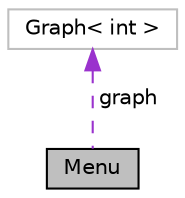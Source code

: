 digraph "Menu"
{
 // LATEX_PDF_SIZE
  edge [fontname="Helvetica",fontsize="10",labelfontname="Helvetica",labelfontsize="10"];
  node [fontname="Helvetica",fontsize="10",shape=record];
  Node1 [label="Menu",height=0.2,width=0.4,color="black", fillcolor="grey75", style="filled", fontcolor="black",tooltip=" "];
  Node2 -> Node1 [dir="back",color="darkorchid3",fontsize="10",style="dashed",label=" graph" ,fontname="Helvetica"];
  Node2 [label="Graph\< int \>",height=0.2,width=0.4,color="grey75", fillcolor="white", style="filled",URL="$classGraph.html",tooltip=" "];
}
